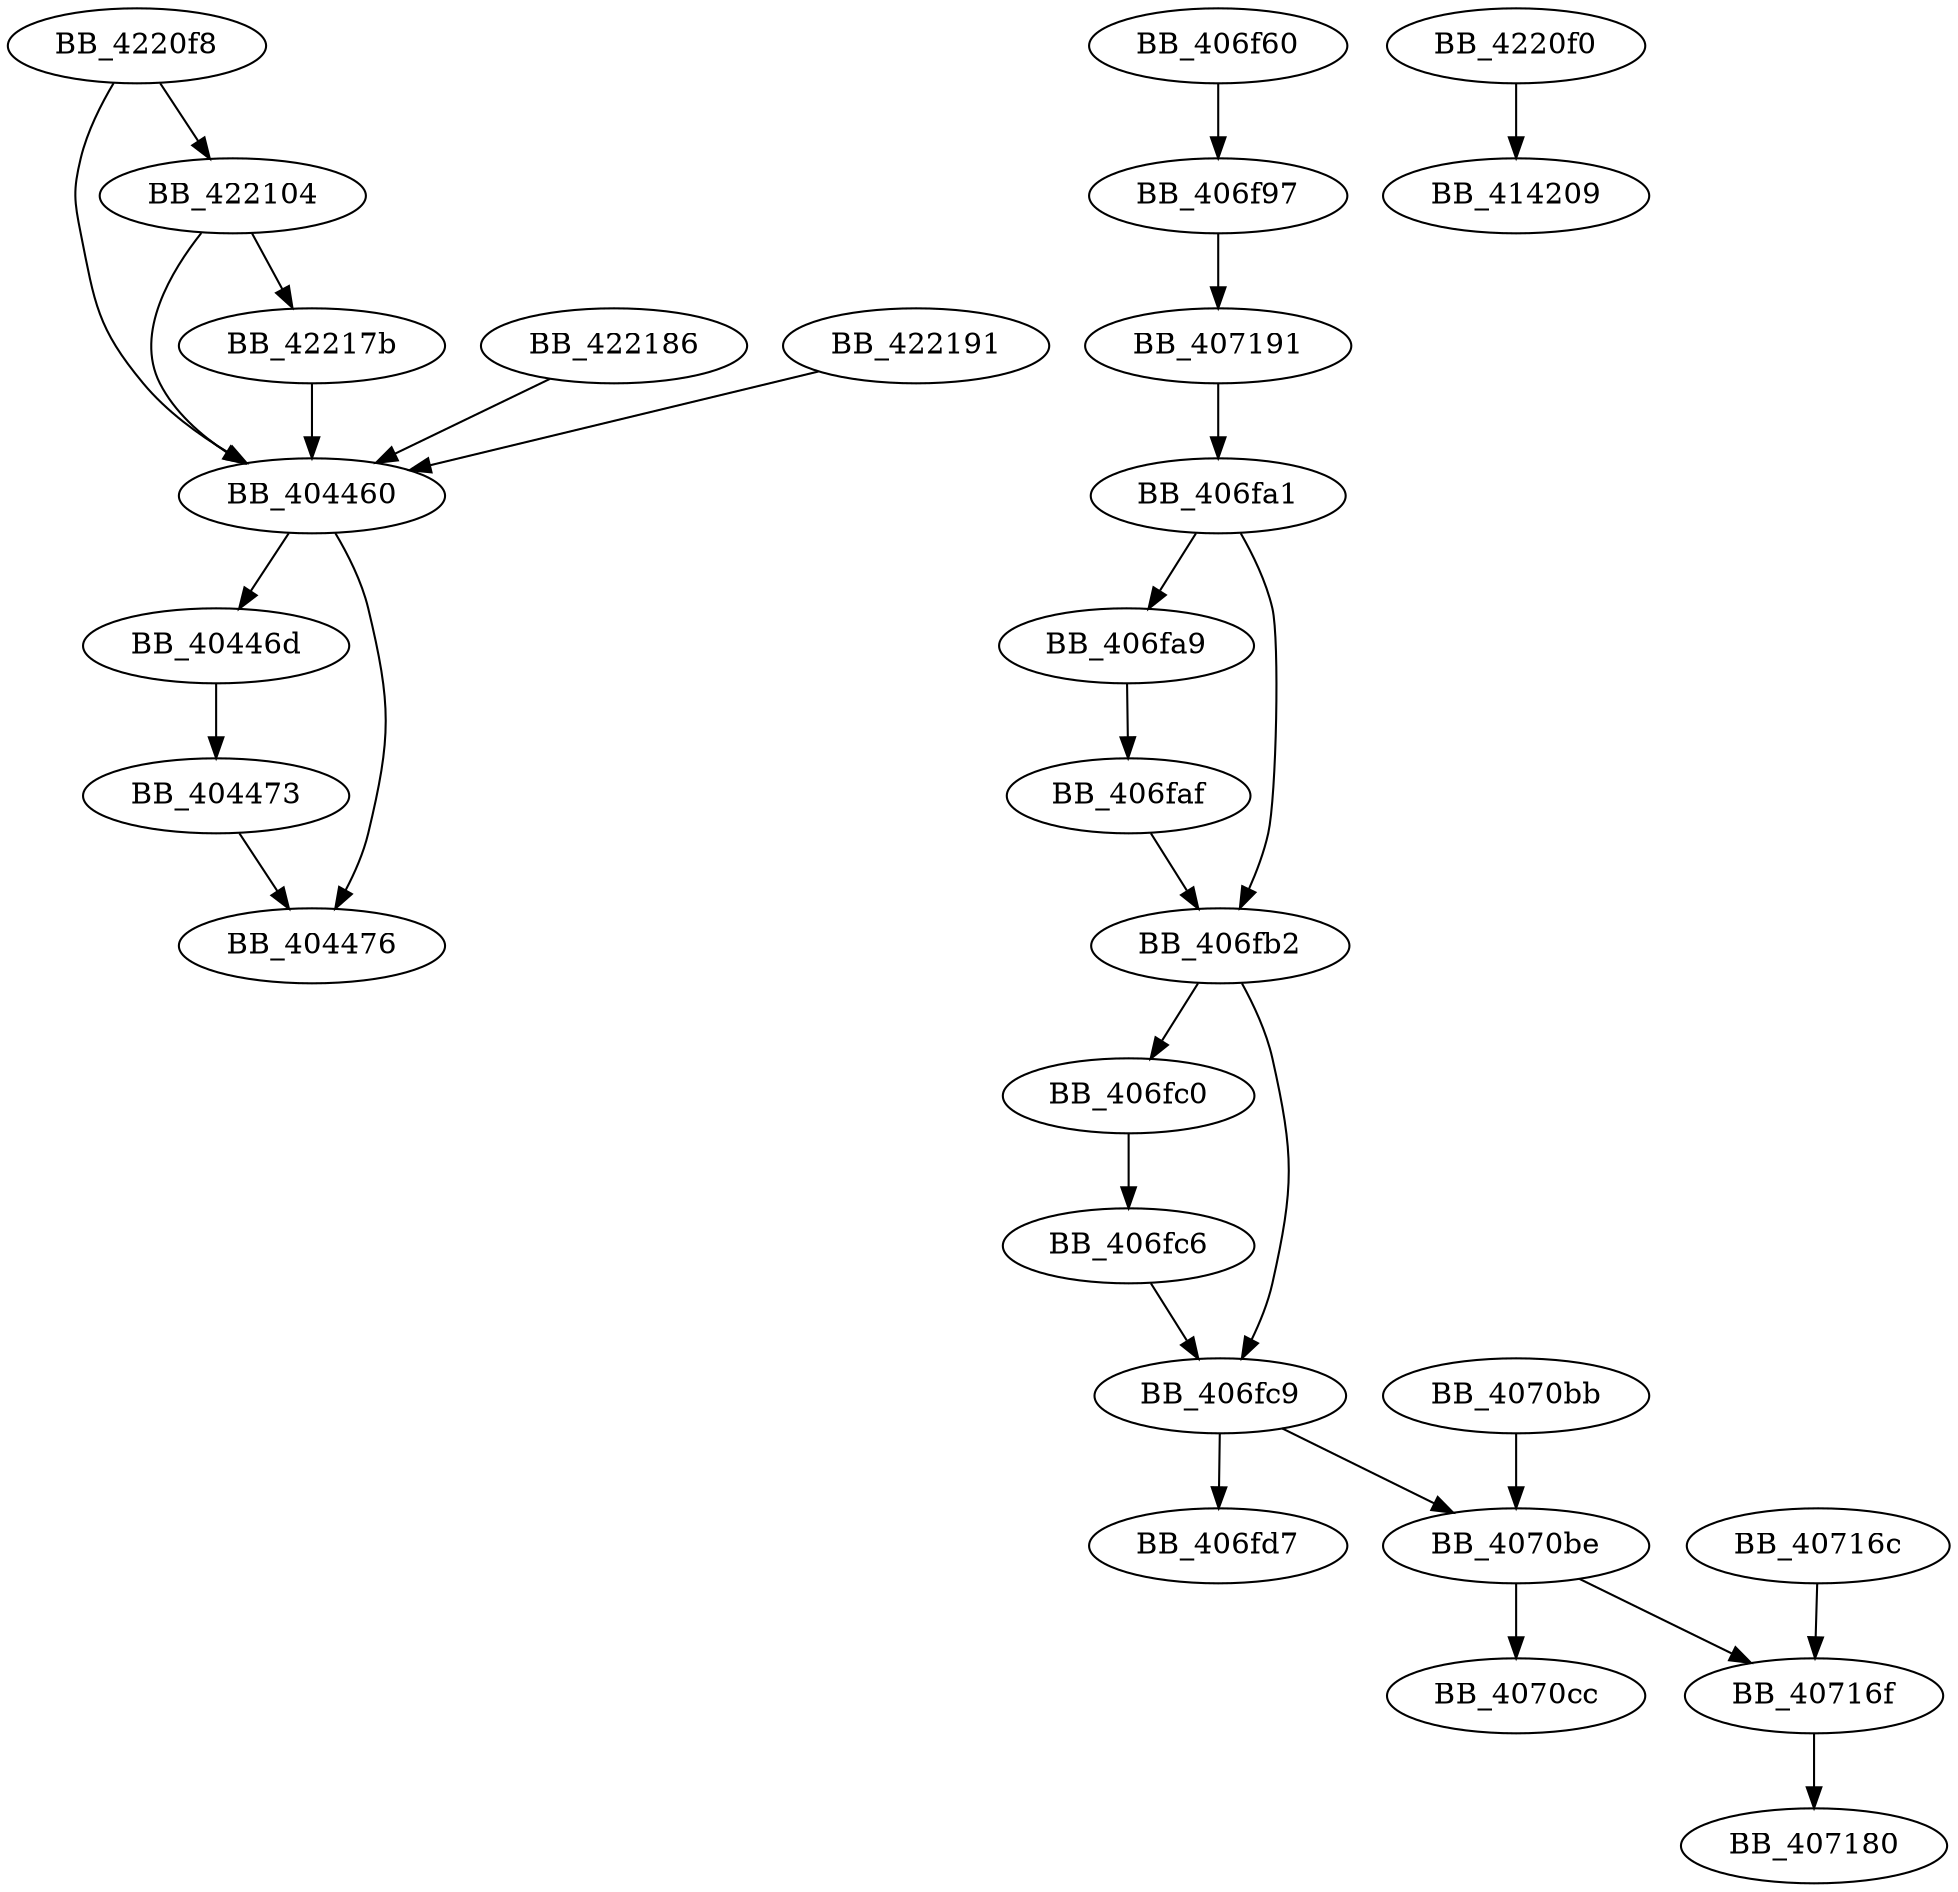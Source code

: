 DiGraph sub_406F60{
BB_404460->BB_40446d
BB_404460->BB_404476
BB_40446d->BB_404473
BB_404473->BB_404476
BB_406f60->BB_406f97
BB_406f97->BB_407191
BB_406fa1->BB_406fa9
BB_406fa1->BB_406fb2
BB_406fa9->BB_406faf
BB_406faf->BB_406fb2
BB_406fb2->BB_406fc0
BB_406fb2->BB_406fc9
BB_406fc0->BB_406fc6
BB_406fc6->BB_406fc9
BB_406fc9->BB_406fd7
BB_406fc9->BB_4070be
BB_4070bb->BB_4070be
BB_4070be->BB_4070cc
BB_4070be->BB_40716f
BB_40716c->BB_40716f
BB_40716f->BB_407180
BB_407191->BB_406fa1
BB_4220f0->BB_414209
BB_4220f8->BB_404460
BB_4220f8->BB_422104
BB_422104->BB_404460
BB_422104->BB_42217b
BB_42217b->BB_404460
BB_422186->BB_404460
BB_422191->BB_404460
}
